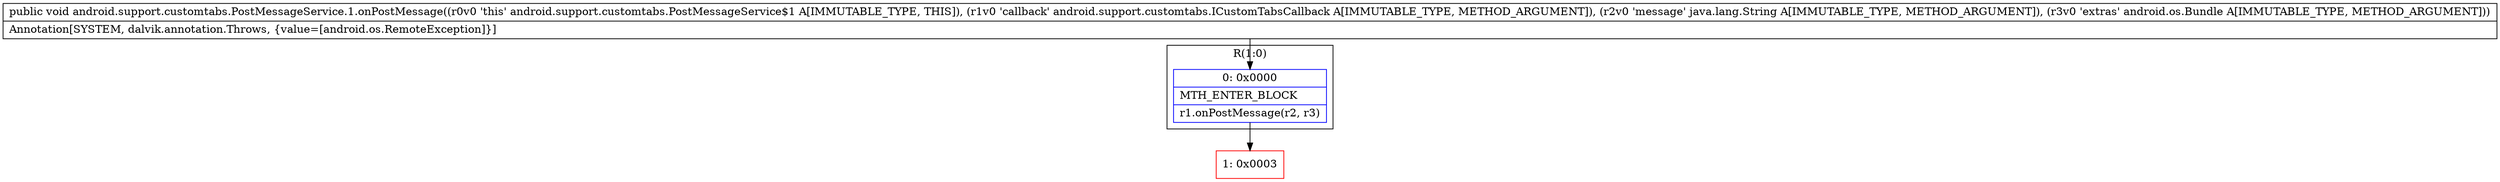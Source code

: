 digraph "CFG forandroid.support.customtabs.PostMessageService.1.onPostMessage(Landroid\/support\/customtabs\/ICustomTabsCallback;Ljava\/lang\/String;Landroid\/os\/Bundle;)V" {
subgraph cluster_Region_1510595945 {
label = "R(1:0)";
node [shape=record,color=blue];
Node_0 [shape=record,label="{0\:\ 0x0000|MTH_ENTER_BLOCK\l|r1.onPostMessage(r2, r3)\l}"];
}
Node_1 [shape=record,color=red,label="{1\:\ 0x0003}"];
MethodNode[shape=record,label="{public void android.support.customtabs.PostMessageService.1.onPostMessage((r0v0 'this' android.support.customtabs.PostMessageService$1 A[IMMUTABLE_TYPE, THIS]), (r1v0 'callback' android.support.customtabs.ICustomTabsCallback A[IMMUTABLE_TYPE, METHOD_ARGUMENT]), (r2v0 'message' java.lang.String A[IMMUTABLE_TYPE, METHOD_ARGUMENT]), (r3v0 'extras' android.os.Bundle A[IMMUTABLE_TYPE, METHOD_ARGUMENT]))  | Annotation[SYSTEM, dalvik.annotation.Throws, \{value=[android.os.RemoteException]\}]\l}"];
MethodNode -> Node_0;
Node_0 -> Node_1;
}

